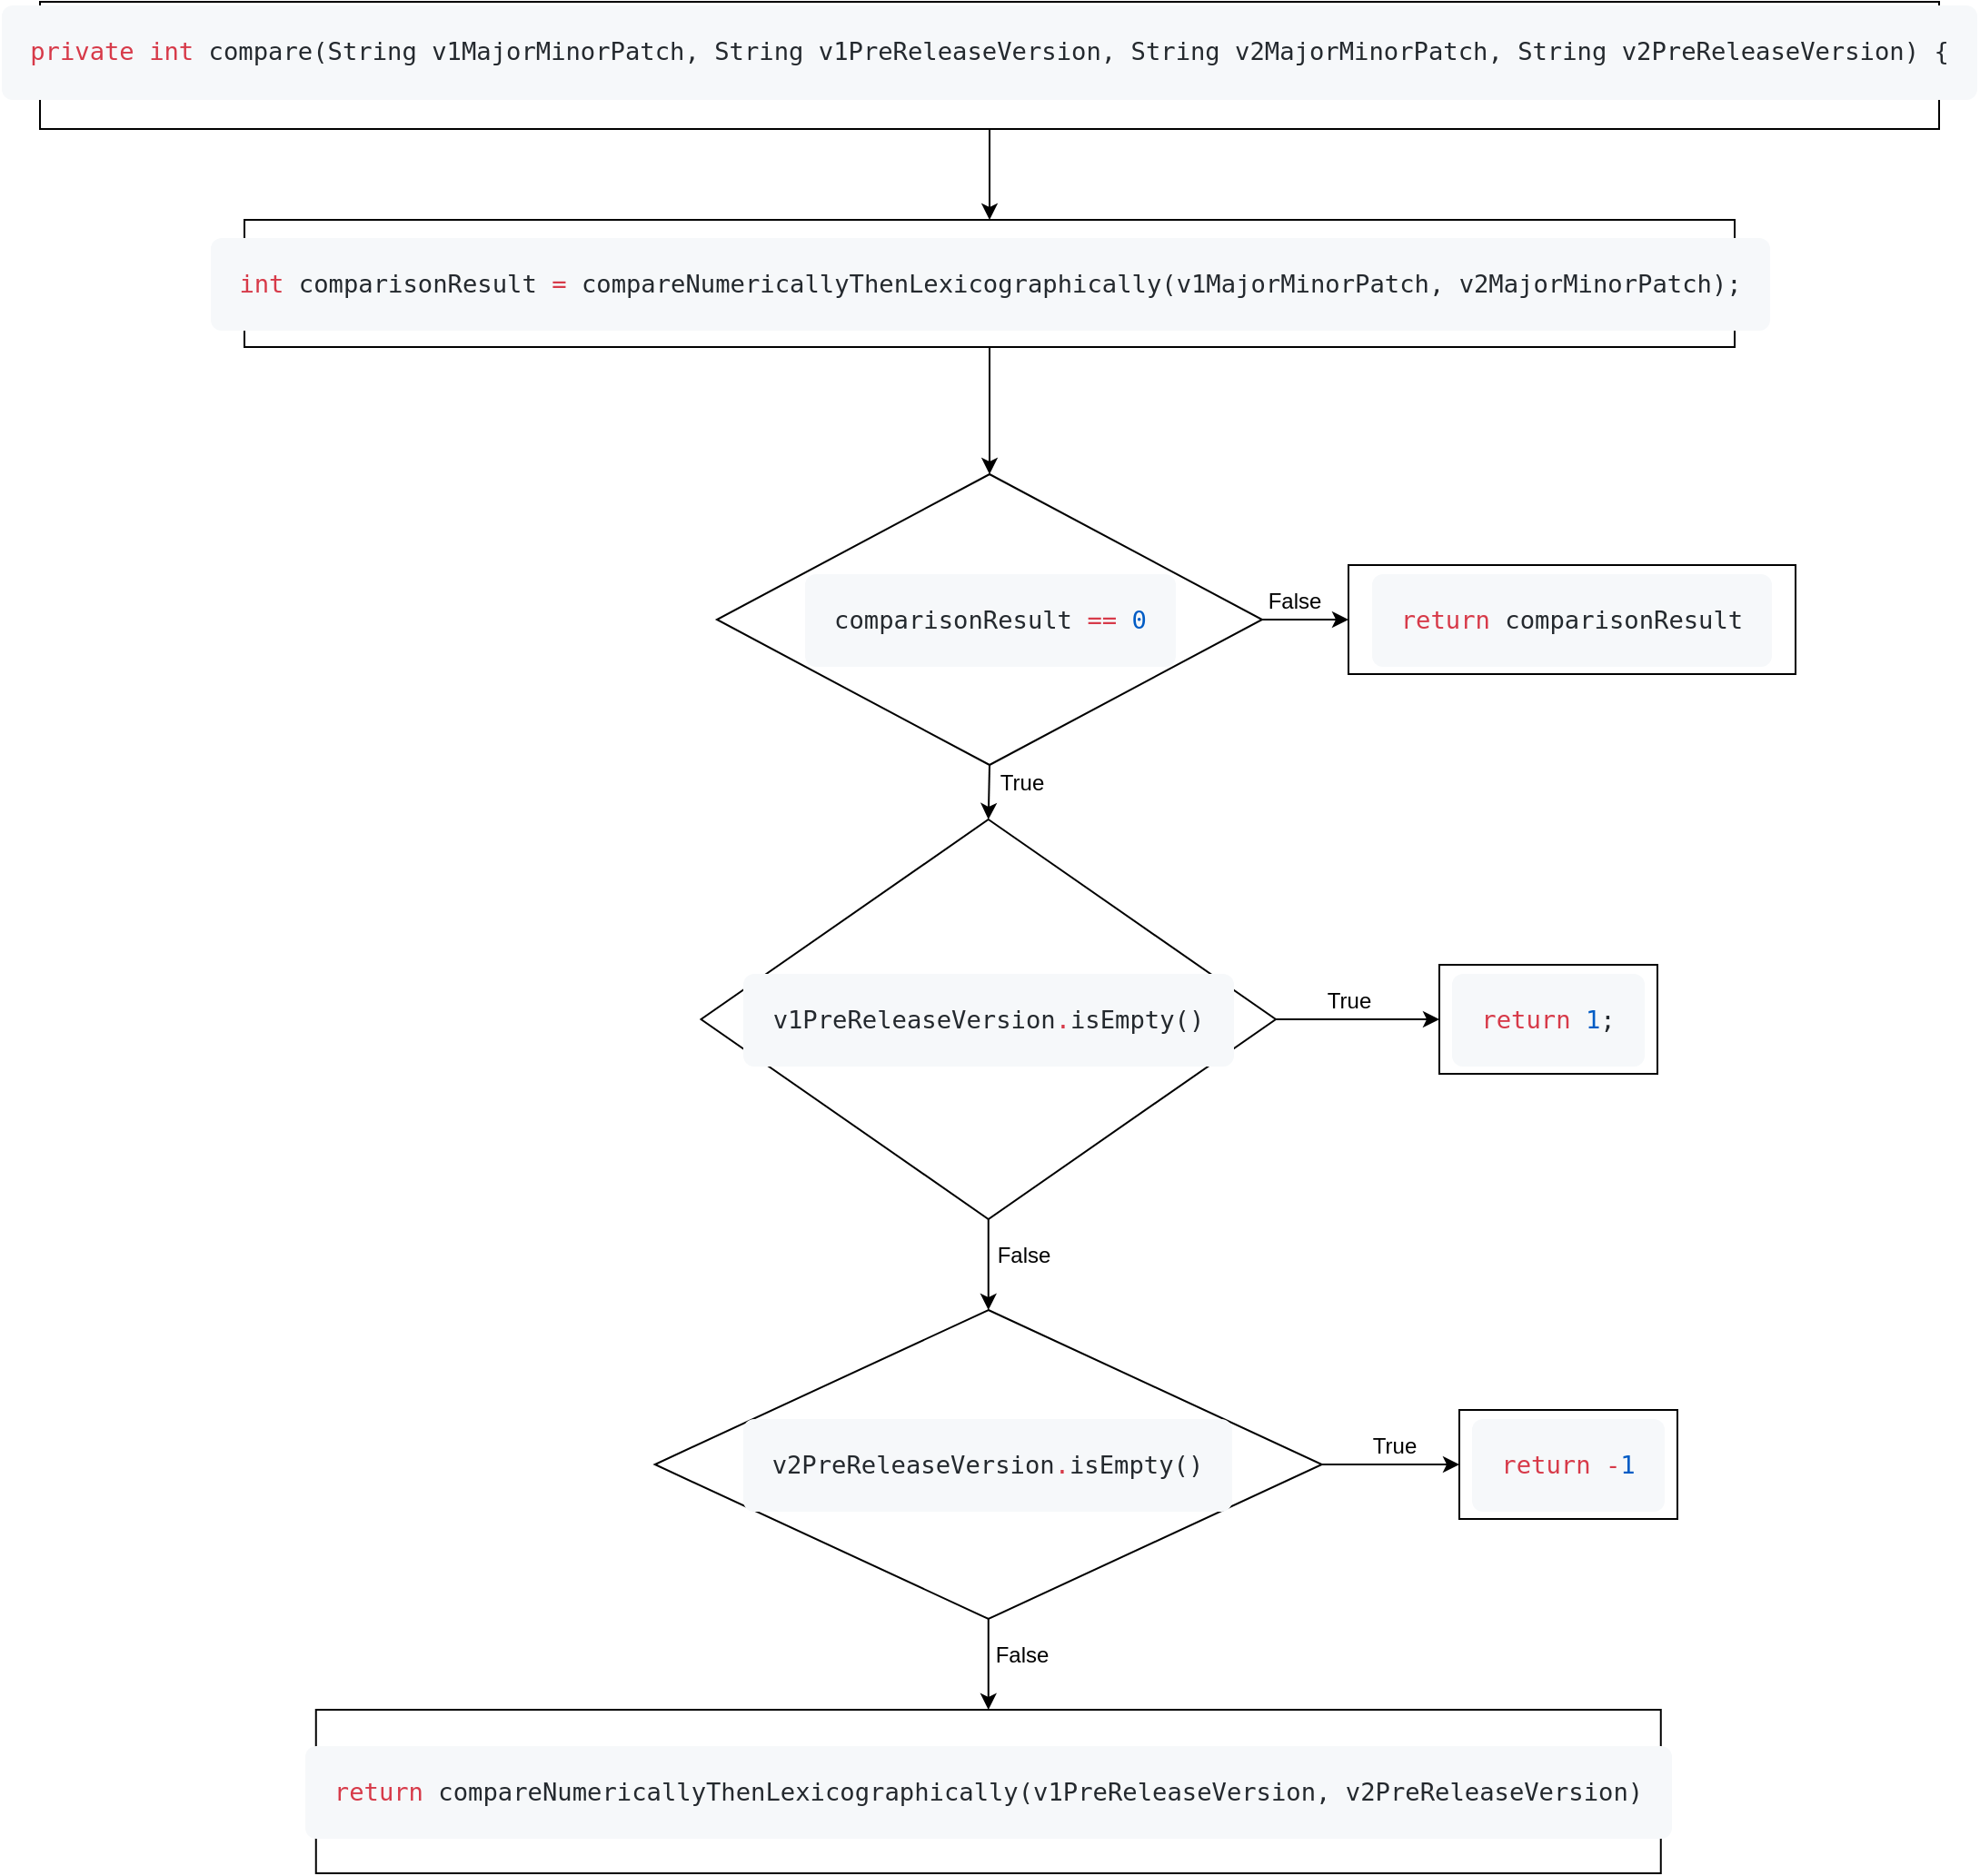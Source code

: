 <mxfile version="13.7.7" type="device"><diagram id="C5RBs43oDa-KdzZeNtuy" name="Page-1"><mxGraphModel dx="2858" dy="2258" grid="1" gridSize="10" guides="1" tooltips="1" connect="1" arrows="1" fold="1" page="1" pageScale="1" pageWidth="827" pageHeight="1169" math="0" shadow="0"><root><mxCell id="WIyWlLk6GJQsqaUBKTNV-0"/><mxCell id="WIyWlLk6GJQsqaUBKTNV-1" parent="WIyWlLk6GJQsqaUBKTNV-0"/><mxCell id="0pdZLnt_CfLM_E0Dq5CG-0" value="&lt;pre style=&quot;box-sizing: border-box ; font-family: , &amp;#34;consolas&amp;#34; , &amp;#34;liberation mono&amp;#34; , &amp;#34;menlo&amp;#34; , monospace ; font-size: 13.6px ; margin-top: 0px ; margin-bottom: 0px ; overflow-wrap: normal ; padding: 16px ; overflow: auto ; line-height: 1.45 ; background-color: rgb(246 , 248 , 250) ; border-radius: 6px ; word-break: normal ; color: rgb(36 , 41 , 46)&quot;&gt;&lt;span class=&quot;pl-k&quot; style=&quot;box-sizing: border-box ; color: rgb(215 , 58 , 73)&quot;&gt;private&lt;/span&gt; &lt;span class=&quot;pl-k&quot; style=&quot;box-sizing: border-box ; color: rgb(215 , 58 , 73)&quot;&gt;int&lt;/span&gt; compare(&lt;span class=&quot;pl-smi&quot; style=&quot;box-sizing: border-box&quot;&gt;String&lt;/span&gt; v1MajorMinorPatch, &lt;span class=&quot;pl-smi&quot; style=&quot;box-sizing: border-box&quot;&gt;String&lt;/span&gt; v1PreReleaseVersion, &lt;span class=&quot;pl-smi&quot; style=&quot;box-sizing: border-box&quot;&gt;String&lt;/span&gt; v2MajorMinorPatch, &lt;span class=&quot;pl-smi&quot; style=&quot;box-sizing: border-box&quot;&gt;String&lt;/span&gt; v2PreReleaseVersion) {&lt;br/&gt;&lt;/pre&gt;&lt;div&gt;&lt;br&gt;&lt;/div&gt;" style="rounded=0;whiteSpace=wrap;html=1;" vertex="1" parent="WIyWlLk6GJQsqaUBKTNV-1"><mxGeometry x="-350" y="-150" width="1045" height="70" as="geometry"/></mxCell><mxCell id="0pdZLnt_CfLM_E0Dq5CG-1" value="&lt;pre style=&quot;box-sizing: border-box ; font-family: , &amp;#34;consolas&amp;#34; , &amp;#34;liberation mono&amp;#34; , &amp;#34;menlo&amp;#34; , monospace ; font-size: 13.6px ; margin-top: 0px ; margin-bottom: 0px ; overflow-wrap: normal ; padding: 16px ; overflow: auto ; line-height: 1.45 ; background-color: rgb(246 , 248 , 250) ; border-radius: 6px ; word-break: normal ; color: rgb(36 , 41 , 46)&quot;&gt;&lt;span class=&quot;pl-k&quot; style=&quot;box-sizing: border-box ; color: rgb(215 , 58 , 73)&quot;&gt;int&lt;/span&gt; comparisonResult &lt;span class=&quot;pl-k&quot; style=&quot;box-sizing: border-box ; color: rgb(215 , 58 , 73)&quot;&gt;=&lt;/span&gt; compareNumericallyThenLexicographically(v1MajorMinorPatch, v2MajorMinorPatch);&lt;/pre&gt;" style="rounded=0;whiteSpace=wrap;html=1;" vertex="1" parent="WIyWlLk6GJQsqaUBKTNV-1"><mxGeometry x="-237.5" y="-30" width="820" height="70" as="geometry"/></mxCell><mxCell id="0pdZLnt_CfLM_E0Dq5CG-2" value="" style="endArrow=classic;html=1;" edge="1" parent="WIyWlLk6GJQsqaUBKTNV-1" source="0pdZLnt_CfLM_E0Dq5CG-0" target="0pdZLnt_CfLM_E0Dq5CG-1"><mxGeometry width="50" height="50" relative="1" as="geometry"><mxPoint x="140" y="210" as="sourcePoint"/><mxPoint x="190" y="160" as="targetPoint"/></mxGeometry></mxCell><mxCell id="0pdZLnt_CfLM_E0Dq5CG-3" value="&lt;pre style=&quot;box-sizing: border-box ; font-family: , &amp;#34;consolas&amp;#34; , &amp;#34;liberation mono&amp;#34; , &amp;#34;menlo&amp;#34; , monospace ; font-size: 13.6px ; margin-top: 0px ; margin-bottom: 0px ; overflow-wrap: normal ; padding: 16px ; overflow: auto ; line-height: 1.45 ; background-color: rgb(246 , 248 , 250) ; border-radius: 6px ; word-break: normal ; color: rgb(36 , 41 , 46)&quot;&gt;comparisonResult &lt;span class=&quot;pl-k&quot; style=&quot;box-sizing: border-box ; color: rgb(215 , 58 , 73)&quot;&gt;==&lt;/span&gt; &lt;span class=&quot;pl-c1&quot; style=&quot;box-sizing: border-box ; color: rgb(0 , 92 , 197)&quot;&gt;0&lt;/span&gt;&lt;/pre&gt;" style="rhombus;whiteSpace=wrap;html=1;" vertex="1" parent="WIyWlLk6GJQsqaUBKTNV-1"><mxGeometry x="22.5" y="110" width="300" height="160" as="geometry"/></mxCell><mxCell id="0pdZLnt_CfLM_E0Dq5CG-4" value="" style="endArrow=classic;html=1;entryX=0.5;entryY=0;entryDx=0;entryDy=0;" edge="1" parent="WIyWlLk6GJQsqaUBKTNV-1" source="0pdZLnt_CfLM_E0Dq5CG-1" target="0pdZLnt_CfLM_E0Dq5CG-3"><mxGeometry width="50" height="50" relative="1" as="geometry"><mxPoint x="140" y="190" as="sourcePoint"/><mxPoint x="190" y="140" as="targetPoint"/></mxGeometry></mxCell><mxCell id="0pdZLnt_CfLM_E0Dq5CG-5" value="&#10;&#10;&lt;pre style=&quot;box-sizing: border-box ; font-family: , &amp;quot;consolas&amp;quot; , &amp;quot;liberation mono&amp;quot; , &amp;quot;menlo&amp;quot; , monospace ; font-size: 13.6px ; margin-top: 0px ; margin-bottom: 0px ; overflow-wrap: normal ; padding: 16px ; overflow: auto ; line-height: 1.45 ; background-color: rgb(246 , 248 , 250) ; border-radius: 6px ; word-break: normal ; color: rgb(36 , 41 , 46) ; font-style: normal ; font-weight: 400 ; letter-spacing: normal ; text-indent: 0px ; text-transform: none ; word-spacing: 0px&quot;&gt;&lt;span class=&quot;pl-k&quot; style=&quot;box-sizing: border-box ; color: rgb(215 , 58 , 73)&quot;&gt;return&lt;/span&gt; &lt;span class=&quot;pl-c1&quot; style=&quot;box-sizing: border-box ; color: rgb(0 , 92 , 197)&quot;&gt;1&lt;/span&gt;;&lt;/pre&gt;&#10;&#10;" style="rounded=0;whiteSpace=wrap;html=1;" vertex="1" parent="WIyWlLk6GJQsqaUBKTNV-1"><mxGeometry x="420" y="380" width="120" height="60" as="geometry"/></mxCell><mxCell id="0pdZLnt_CfLM_E0Dq5CG-6" value="" style="endArrow=classic;html=1;exitX=1;exitY=0.5;exitDx=0;exitDy=0;" edge="1" parent="WIyWlLk6GJQsqaUBKTNV-1" source="0pdZLnt_CfLM_E0Dq5CG-18" target="0pdZLnt_CfLM_E0Dq5CG-5"><mxGeometry width="50" height="50" relative="1" as="geometry"><mxPoint x="330" y="420" as="sourcePoint"/><mxPoint x="197.5" y="370" as="targetPoint"/></mxGeometry></mxCell><mxCell id="0pdZLnt_CfLM_E0Dq5CG-7" value="True" style="text;html=1;align=center;verticalAlign=middle;resizable=0;points=[];autosize=1;" vertex="1" parent="WIyWlLk6GJQsqaUBKTNV-1"><mxGeometry x="350" y="390" width="40" height="20" as="geometry"/></mxCell><mxCell id="0pdZLnt_CfLM_E0Dq5CG-8" value="&lt;pre style=&quot;box-sizing: border-box ; font-family: , &amp;#34;consolas&amp;#34; , &amp;#34;liberation mono&amp;#34; , &amp;#34;menlo&amp;#34; , monospace ; font-size: 13.6px ; margin-top: 0px ; margin-bottom: 0px ; overflow-wrap: normal ; padding: 16px ; overflow: auto ; line-height: 1.45 ; background-color: rgb(246 , 248 , 250) ; border-radius: 6px ; word-break: normal ; color: rgb(36 , 41 , 46)&quot;&gt;v2PreReleaseVersion&lt;span class=&quot;pl-k&quot; style=&quot;box-sizing: border-box ; color: rgb(215 , 58 , 73)&quot;&gt;.&lt;/span&gt;isEmpty()&lt;/pre&gt;" style="rhombus;whiteSpace=wrap;html=1;" vertex="1" parent="WIyWlLk6GJQsqaUBKTNV-1"><mxGeometry x="-11.62" y="570" width="367" height="170" as="geometry"/></mxCell><mxCell id="0pdZLnt_CfLM_E0Dq5CG-9" value="" style="endArrow=classic;html=1;entryX=0.5;entryY=0;entryDx=0;entryDy=0;exitX=0.5;exitY=1;exitDx=0;exitDy=0;" edge="1" parent="WIyWlLk6GJQsqaUBKTNV-1" source="0pdZLnt_CfLM_E0Dq5CG-18" target="0pdZLnt_CfLM_E0Dq5CG-8"><mxGeometry width="50" height="50" relative="1" as="geometry"><mxPoint x="174" y="530" as="sourcePoint"/><mxPoint x="-10" y="530" as="targetPoint"/></mxGeometry></mxCell><mxCell id="0pdZLnt_CfLM_E0Dq5CG-10" value="False" style="text;html=1;align=center;verticalAlign=middle;resizable=0;points=[];autosize=1;" vertex="1" parent="WIyWlLk6GJQsqaUBKTNV-1"><mxGeometry x="171" y="530" width="40" height="20" as="geometry"/></mxCell><mxCell id="0pdZLnt_CfLM_E0Dq5CG-11" value="&lt;pre style=&quot;box-sizing: border-box ; font-family: , &amp;#34;consolas&amp;#34; , &amp;#34;liberation mono&amp;#34; , &amp;#34;menlo&amp;#34; , monospace ; font-size: 13.6px ; margin-top: 0px ; margin-bottom: 0px ; overflow-wrap: normal ; padding: 16px ; overflow: auto ; line-height: 1.45 ; background-color: rgb(246 , 248 , 250) ; border-radius: 6px ; word-break: normal ; color: rgb(36 , 41 , 46)&quot;&gt;&lt;span class=&quot;pl-k&quot; style=&quot;box-sizing: border-box ; color: rgb(215 , 58 , 73)&quot;&gt;return&lt;/span&gt; &lt;span class=&quot;pl-k&quot; style=&quot;box-sizing: border-box ; color: rgb(215 , 58 , 73)&quot;&gt;-&lt;/span&gt;&lt;span class=&quot;pl-c1&quot; style=&quot;box-sizing: border-box ; color: rgb(0 , 92 , 197)&quot;&gt;1&lt;/span&gt;&lt;/pre&gt;" style="rounded=0;whiteSpace=wrap;html=1;" vertex="1" parent="WIyWlLk6GJQsqaUBKTNV-1"><mxGeometry x="431" y="625" width="120" height="60" as="geometry"/></mxCell><mxCell id="0pdZLnt_CfLM_E0Dq5CG-12" value="" style="endArrow=classic;html=1;exitX=1;exitY=0.5;exitDx=0;exitDy=0;" edge="1" parent="WIyWlLk6GJQsqaUBKTNV-1" target="0pdZLnt_CfLM_E0Dq5CG-11" source="0pdZLnt_CfLM_E0Dq5CG-8"><mxGeometry width="50" height="50" relative="1" as="geometry"><mxPoint x="323.5" y="655" as="sourcePoint"/><mxPoint x="215" y="605" as="targetPoint"/></mxGeometry></mxCell><mxCell id="0pdZLnt_CfLM_E0Dq5CG-13" value="True" style="text;html=1;align=center;verticalAlign=middle;resizable=0;points=[];autosize=1;" vertex="1" parent="WIyWlLk6GJQsqaUBKTNV-1"><mxGeometry x="375" y="635" width="40" height="20" as="geometry"/></mxCell><mxCell id="0pdZLnt_CfLM_E0Dq5CG-14" value="" style="endArrow=classic;html=1;exitX=1;exitY=0.5;exitDx=0;exitDy=0;entryX=0;entryY=0.5;entryDx=0;entryDy=0;" edge="1" parent="WIyWlLk6GJQsqaUBKTNV-1" source="0pdZLnt_CfLM_E0Dq5CG-3" target="0pdZLnt_CfLM_E0Dq5CG-16"><mxGeometry width="50" height="50" relative="1" as="geometry"><mxPoint x="360" y="250" as="sourcePoint"/><mxPoint x="400" y="190" as="targetPoint"/></mxGeometry></mxCell><mxCell id="0pdZLnt_CfLM_E0Dq5CG-15" value="False" style="text;html=1;align=center;verticalAlign=middle;resizable=0;points=[];autosize=1;" vertex="1" parent="WIyWlLk6GJQsqaUBKTNV-1"><mxGeometry x="320" y="170" width="40" height="20" as="geometry"/></mxCell><mxCell id="0pdZLnt_CfLM_E0Dq5CG-16" value="&lt;pre style=&quot;box-sizing: border-box ; font-family: , &amp;#34;consolas&amp;#34; , &amp;#34;liberation mono&amp;#34; , &amp;#34;menlo&amp;#34; , monospace ; font-size: 13.6px ; margin-top: 0px ; margin-bottom: 0px ; overflow-wrap: normal ; padding: 16px ; overflow: auto ; line-height: 1.45 ; background-color: rgb(246 , 248 , 250) ; border-radius: 6px ; word-break: normal ; color: rgb(36 , 41 , 46)&quot;&gt;&lt;span class=&quot;pl-k&quot; style=&quot;box-sizing: border-box ; color: rgb(215 , 58 , 73)&quot;&gt;return&lt;/span&gt; comparisonResult&lt;/pre&gt;" style="rounded=0;whiteSpace=wrap;html=1;" vertex="1" parent="WIyWlLk6GJQsqaUBKTNV-1"><mxGeometry x="370" y="160" width="246" height="60" as="geometry"/></mxCell><mxCell id="0pdZLnt_CfLM_E0Dq5CG-18" value="&lt;pre style=&quot;box-sizing: border-box ; font-family: , &amp;#34;consolas&amp;#34; , &amp;#34;liberation mono&amp;#34; , &amp;#34;menlo&amp;#34; , monospace ; font-size: 13.6px ; margin-top: 0px ; margin-bottom: 0px ; overflow-wrap: normal ; padding: 16px ; overflow: auto ; line-height: 1.45 ; background-color: rgb(246 , 248 , 250) ; border-radius: 6px ; word-break: normal ; color: rgb(36 , 41 , 46)&quot;&gt;v1PreReleaseVersion&lt;span class=&quot;pl-k&quot; style=&quot;box-sizing: border-box ; color: rgb(215 , 58 , 73)&quot;&gt;.&lt;/span&gt;isEmpty()&lt;/pre&gt;" style="rhombus;whiteSpace=wrap;html=1;" vertex="1" parent="WIyWlLk6GJQsqaUBKTNV-1"><mxGeometry x="13.75" y="300" width="316.25" height="220" as="geometry"/></mxCell><mxCell id="0pdZLnt_CfLM_E0Dq5CG-19" value="" style="endArrow=classic;html=1;entryX=0.5;entryY=0;entryDx=0;entryDy=0;exitX=0.5;exitY=1;exitDx=0;exitDy=0;" edge="1" parent="WIyWlLk6GJQsqaUBKTNV-1" source="0pdZLnt_CfLM_E0Dq5CG-3" target="0pdZLnt_CfLM_E0Dq5CG-18"><mxGeometry width="50" height="50" relative="1" as="geometry"><mxPoint x="80" y="410" as="sourcePoint"/><mxPoint x="130" y="360" as="targetPoint"/></mxGeometry></mxCell><mxCell id="0pdZLnt_CfLM_E0Dq5CG-20" value="True" style="text;html=1;align=center;verticalAlign=middle;resizable=0;points=[];autosize=1;" vertex="1" parent="WIyWlLk6GJQsqaUBKTNV-1"><mxGeometry x="170" y="270" width="40" height="20" as="geometry"/></mxCell><mxCell id="0pdZLnt_CfLM_E0Dq5CG-21" value="&lt;pre style=&quot;box-sizing: border-box ; font-family: , &amp;#34;consolas&amp;#34; , &amp;#34;liberation mono&amp;#34; , &amp;#34;menlo&amp;#34; , monospace ; font-size: 13.6px ; margin-top: 0px ; margin-bottom: 0px ; overflow-wrap: normal ; padding: 16px ; overflow: auto ; line-height: 1.45 ; background-color: rgb(246 , 248 , 250) ; border-radius: 6px ; word-break: normal ; color: rgb(36 , 41 , 46)&quot;&gt;&lt;span class=&quot;pl-k&quot; style=&quot;box-sizing: border-box ; color: rgb(215 , 58 , 73)&quot;&gt;return&lt;/span&gt; compareNumericallyThenLexicographically(v1PreReleaseVersion, v2PreReleaseVersion)&lt;/pre&gt;" style="rounded=0;whiteSpace=wrap;html=1;" vertex="1" parent="WIyWlLk6GJQsqaUBKTNV-1"><mxGeometry x="-198.12" y="790" width="740" height="90" as="geometry"/></mxCell><mxCell id="0pdZLnt_CfLM_E0Dq5CG-22" value="" style="endArrow=classic;html=1;entryX=0.5;entryY=0;entryDx=0;entryDy=0;exitX=0.5;exitY=1;exitDx=0;exitDy=0;" edge="1" parent="WIyWlLk6GJQsqaUBKTNV-1" source="0pdZLnt_CfLM_E0Dq5CG-8" target="0pdZLnt_CfLM_E0Dq5CG-21"><mxGeometry width="50" height="50" relative="1" as="geometry"><mxPoint x="-50" y="760" as="sourcePoint"/><mxPoint y="710" as="targetPoint"/></mxGeometry></mxCell><mxCell id="0pdZLnt_CfLM_E0Dq5CG-23" value="False" style="text;html=1;align=center;verticalAlign=middle;resizable=0;points=[];autosize=1;" vertex="1" parent="WIyWlLk6GJQsqaUBKTNV-1"><mxGeometry x="170" y="750" width="40" height="20" as="geometry"/></mxCell></root></mxGraphModel></diagram></mxfile>